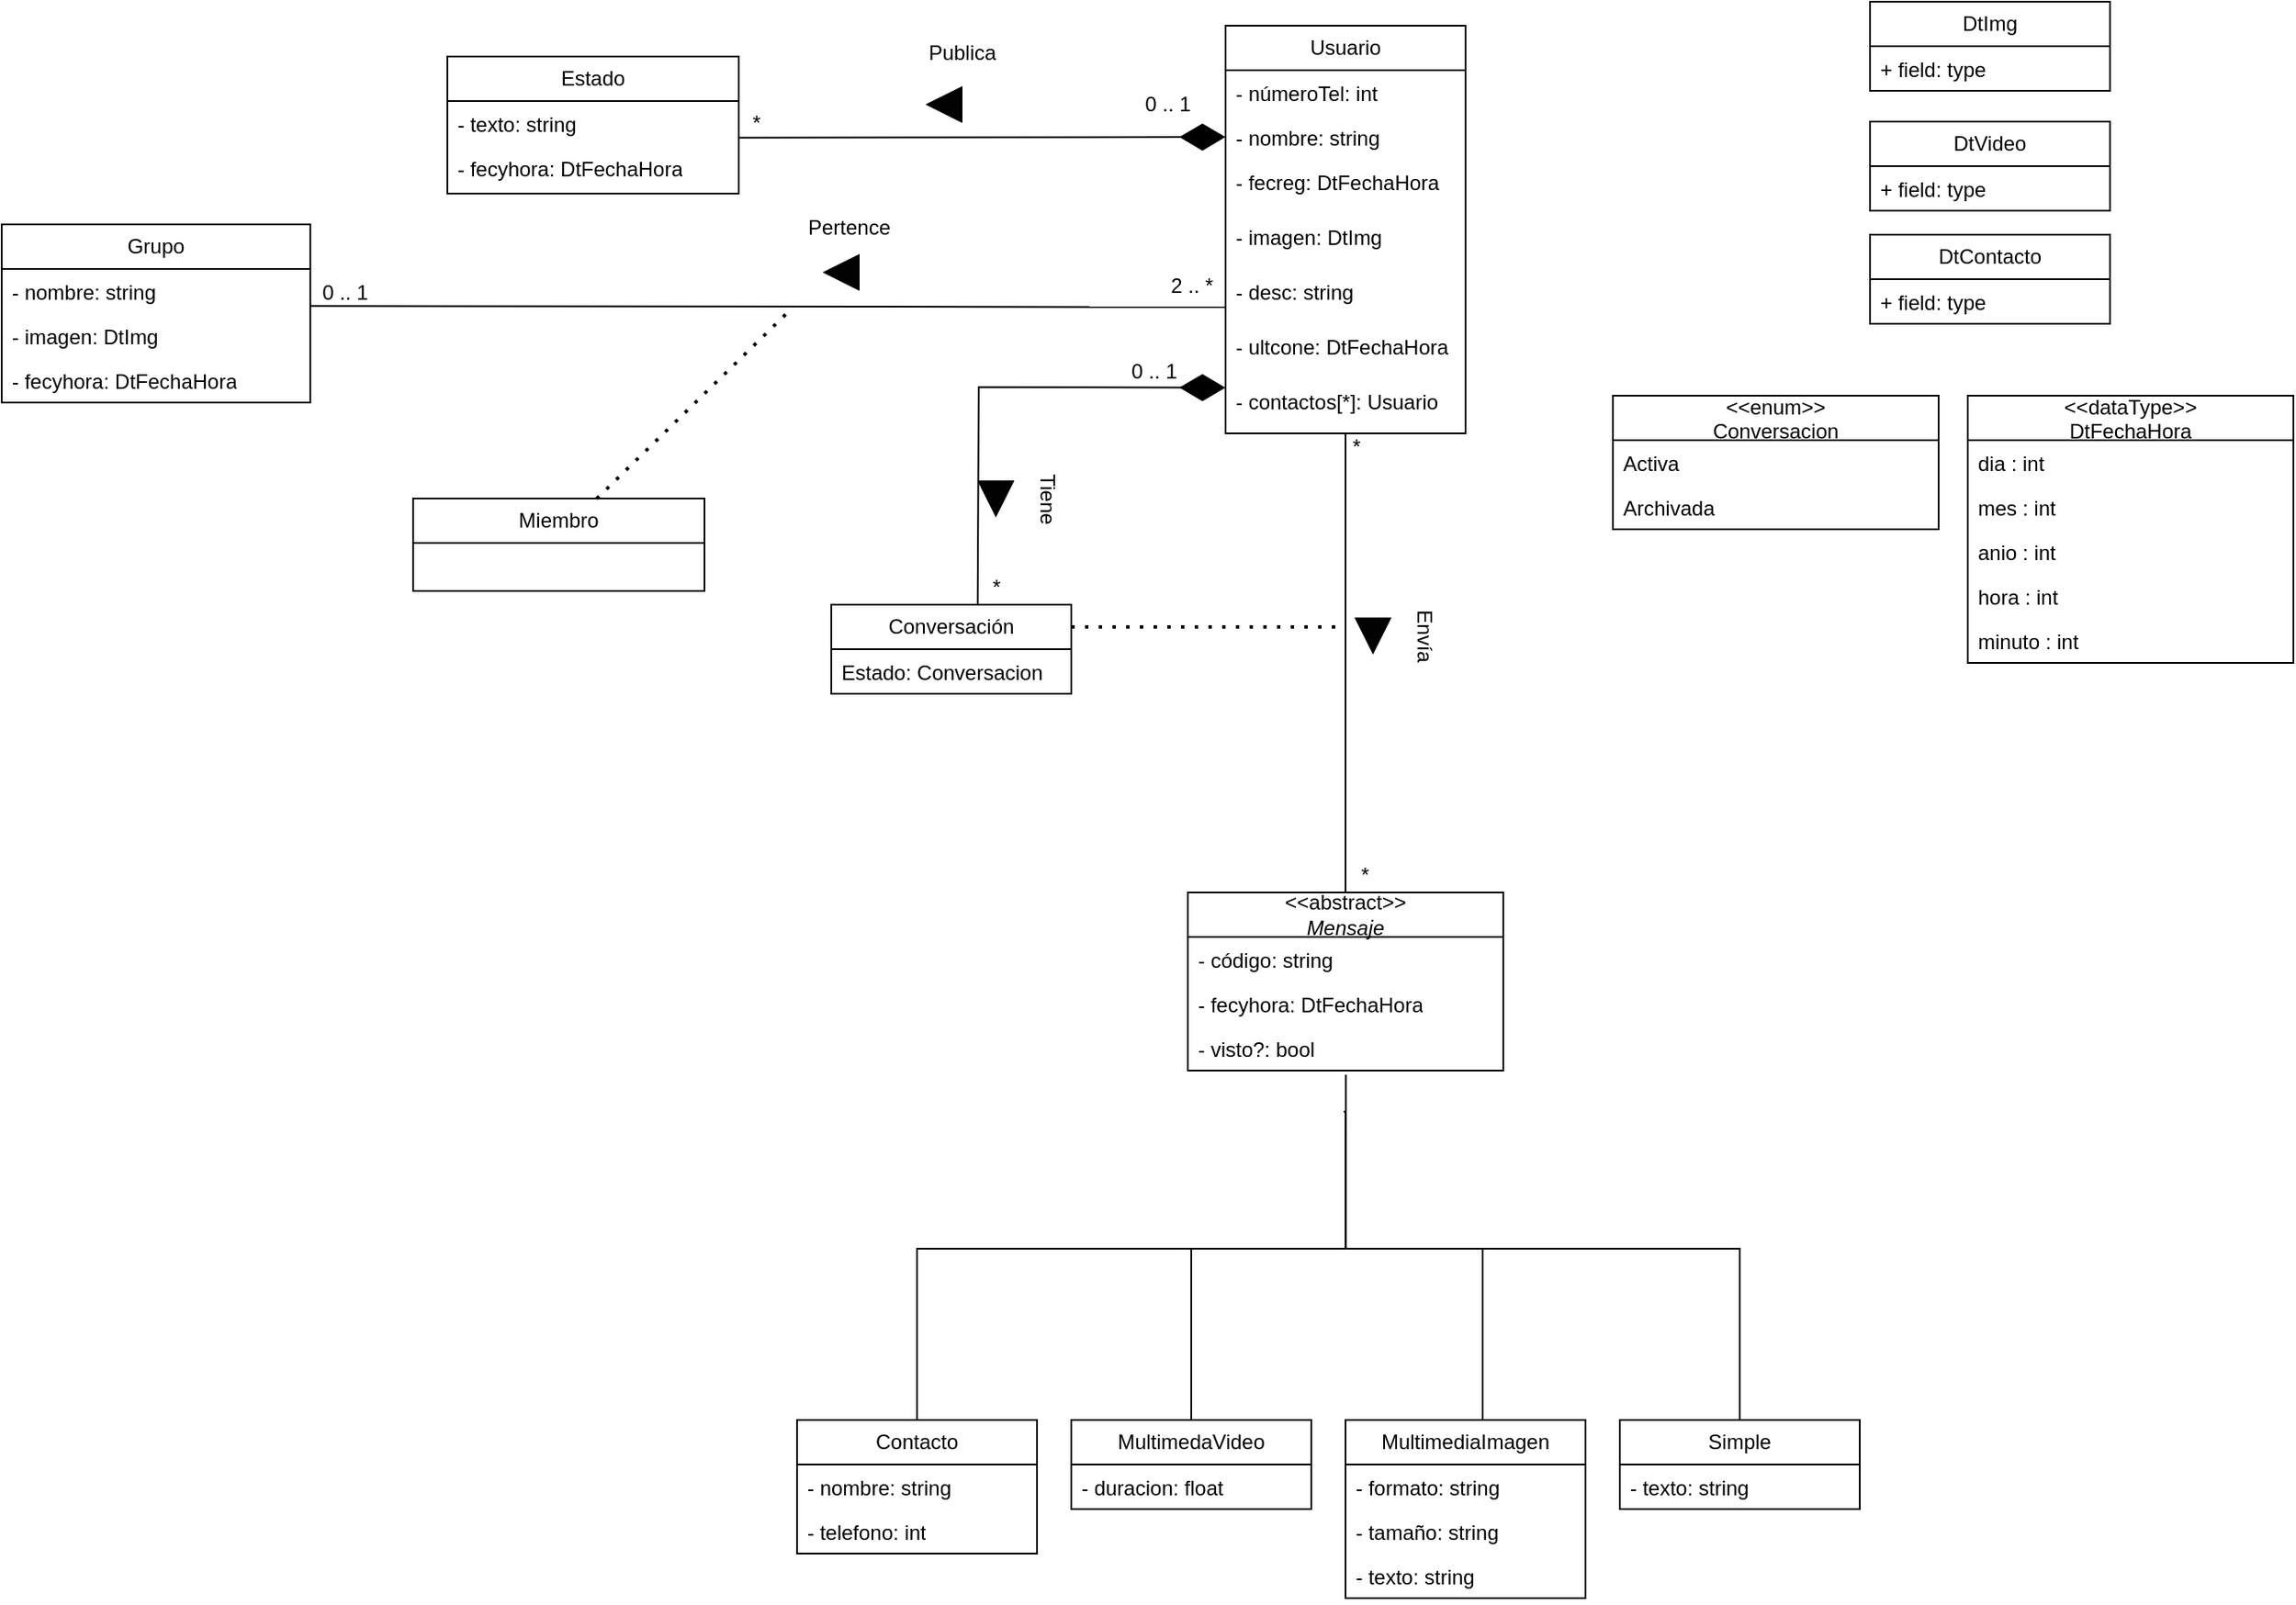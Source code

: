 <mxfile version="18.1.3" type="github">
  <diagram name="Página-1" id="QVLnC4AnkYZCNRtGmAld">
    <mxGraphModel dx="2782" dy="2054" grid="1" gridSize="10" guides="1" tooltips="1" connect="1" arrows="1" fold="1" page="1" pageScale="1" pageWidth="827" pageHeight="1169" math="0" shadow="0">
      <root>
        <mxCell id="0" />
        <mxCell id="1" parent="0" />
        <mxCell id="Fk1-uoyAOHc5jyS8UOM7-1" value="Usuario" style="swimlane;fontStyle=0;childLayout=stackLayout;horizontal=1;startSize=26;fillColor=none;horizontalStack=0;resizeParent=1;resizeParentMax=0;resizeLast=0;collapsible=1;marginBottom=0;whiteSpace=wrap;html=1;" parent="1" vertex="1">
          <mxGeometry x="354" y="-126" width="140" height="238" as="geometry" />
        </mxCell>
        <mxCell id="Fk1-uoyAOHc5jyS8UOM7-2" value="- númeroTel: int" style="text;strokeColor=none;fillColor=none;align=left;verticalAlign=top;spacingLeft=4;spacingRight=4;overflow=hidden;rotatable=0;points=[[0,0.5],[1,0.5]];portConstraint=eastwest;whiteSpace=wrap;html=1;" parent="Fk1-uoyAOHc5jyS8UOM7-1" vertex="1">
          <mxGeometry y="26" width="140" height="26" as="geometry" />
        </mxCell>
        <mxCell id="Fk1-uoyAOHc5jyS8UOM7-3" value="- nombre: string" style="text;strokeColor=none;fillColor=none;align=left;verticalAlign=top;spacingLeft=4;spacingRight=4;overflow=hidden;rotatable=0;points=[[0,0.5],[1,0.5]];portConstraint=eastwest;whiteSpace=wrap;html=1;" parent="Fk1-uoyAOHc5jyS8UOM7-1" vertex="1">
          <mxGeometry y="52" width="140" height="26" as="geometry" />
        </mxCell>
        <mxCell id="Fk1-uoyAOHc5jyS8UOM7-4" value="- fecreg: DtFechaHora" style="text;strokeColor=none;fillColor=none;align=left;verticalAlign=top;spacingLeft=4;spacingRight=4;overflow=hidden;rotatable=0;points=[[0,0.5],[1,0.5]];portConstraint=eastwest;whiteSpace=wrap;html=1;" parent="Fk1-uoyAOHc5jyS8UOM7-1" vertex="1">
          <mxGeometry y="78" width="140" height="32" as="geometry" />
        </mxCell>
        <mxCell id="Fk1-uoyAOHc5jyS8UOM7-24" value="- imagen: DtImg" style="text;strokeColor=none;fillColor=none;align=left;verticalAlign=top;spacingLeft=4;spacingRight=4;overflow=hidden;rotatable=0;points=[[0,0.5],[1,0.5]];portConstraint=eastwest;whiteSpace=wrap;html=1;" parent="Fk1-uoyAOHc5jyS8UOM7-1" vertex="1">
          <mxGeometry y="110" width="140" height="32" as="geometry" />
        </mxCell>
        <mxCell id="Fk1-uoyAOHc5jyS8UOM7-25" value="- desc: string" style="text;strokeColor=none;fillColor=none;align=left;verticalAlign=top;spacingLeft=4;spacingRight=4;overflow=hidden;rotatable=0;points=[[0,0.5],[1,0.5]];portConstraint=eastwest;whiteSpace=wrap;html=1;" parent="Fk1-uoyAOHc5jyS8UOM7-1" vertex="1">
          <mxGeometry y="142" width="140" height="32" as="geometry" />
        </mxCell>
        <mxCell id="Fk1-uoyAOHc5jyS8UOM7-26" value="- ultcone: DtFechaHora" style="text;strokeColor=none;fillColor=none;align=left;verticalAlign=top;spacingLeft=4;spacingRight=4;overflow=hidden;rotatable=0;points=[[0,0.5],[1,0.5]];portConstraint=eastwest;whiteSpace=wrap;html=1;" parent="Fk1-uoyAOHc5jyS8UOM7-1" vertex="1">
          <mxGeometry y="174" width="140" height="32" as="geometry" />
        </mxCell>
        <mxCell id="Fk1-uoyAOHc5jyS8UOM7-27" value="- contactos[*]: Usuario&amp;nbsp;" style="text;strokeColor=none;fillColor=none;align=left;verticalAlign=top;spacingLeft=4;spacingRight=4;overflow=hidden;rotatable=0;points=[[0,0.5],[1,0.5]];portConstraint=eastwest;whiteSpace=wrap;html=1;" parent="Fk1-uoyAOHc5jyS8UOM7-1" vertex="1">
          <mxGeometry y="206" width="140" height="32" as="geometry" />
        </mxCell>
        <mxCell id="Fk1-uoyAOHc5jyS8UOM7-5" value="Conversación" style="swimlane;fontStyle=0;childLayout=stackLayout;horizontal=1;startSize=26;fillColor=none;horizontalStack=0;resizeParent=1;resizeParentMax=0;resizeLast=0;collapsible=1;marginBottom=0;whiteSpace=wrap;html=1;" parent="1" vertex="1">
          <mxGeometry x="124" y="212" width="140" height="52" as="geometry" />
        </mxCell>
        <mxCell id="Fk1-uoyAOHc5jyS8UOM7-6" value="Estado: Conversacion" style="text;strokeColor=none;fillColor=none;align=left;verticalAlign=top;spacingLeft=4;spacingRight=4;overflow=hidden;rotatable=0;points=[[0,0.5],[1,0.5]];portConstraint=eastwest;whiteSpace=wrap;html=1;" parent="Fk1-uoyAOHc5jyS8UOM7-5" vertex="1">
          <mxGeometry y="26" width="140" height="26" as="geometry" />
        </mxCell>
        <mxCell id="Fk1-uoyAOHc5jyS8UOM7-9" value="&lt;div&gt;&amp;lt;&amp;lt;abstract&amp;gt;&amp;gt;&lt;br&gt;&lt;/div&gt;&lt;div&gt;&lt;i&gt;Mensaje&lt;/i&gt;&lt;/div&gt;" style="swimlane;fontStyle=0;childLayout=stackLayout;horizontal=1;startSize=26;fillColor=none;horizontalStack=0;resizeParent=1;resizeParentMax=0;resizeLast=0;collapsible=1;marginBottom=0;whiteSpace=wrap;html=1;" parent="1" vertex="1">
          <mxGeometry x="332" y="380" width="184" height="104" as="geometry" />
        </mxCell>
        <mxCell id="Fk1-uoyAOHc5jyS8UOM7-10" value="- código: string" style="text;strokeColor=none;fillColor=none;align=left;verticalAlign=top;spacingLeft=4;spacingRight=4;overflow=hidden;rotatable=0;points=[[0,0.5],[1,0.5]];portConstraint=eastwest;whiteSpace=wrap;html=1;" parent="Fk1-uoyAOHc5jyS8UOM7-9" vertex="1">
          <mxGeometry y="26" width="184" height="26" as="geometry" />
        </mxCell>
        <mxCell id="Fk1-uoyAOHc5jyS8UOM7-11" value="- fecyhora: DtFechaHora" style="text;strokeColor=none;fillColor=none;align=left;verticalAlign=top;spacingLeft=4;spacingRight=4;overflow=hidden;rotatable=0;points=[[0,0.5],[1,0.5]];portConstraint=eastwest;whiteSpace=wrap;html=1;" parent="Fk1-uoyAOHc5jyS8UOM7-9" vertex="1">
          <mxGeometry y="52" width="184" height="26" as="geometry" />
        </mxCell>
        <mxCell id="Fk1-uoyAOHc5jyS8UOM7-28" value="- visto?: bool" style="text;strokeColor=none;fillColor=none;align=left;verticalAlign=top;spacingLeft=4;spacingRight=4;overflow=hidden;rotatable=0;points=[[0,0.5],[1,0.5]];portConstraint=eastwest;whiteSpace=wrap;html=1;" parent="Fk1-uoyAOHc5jyS8UOM7-9" vertex="1">
          <mxGeometry y="78" width="184" height="26" as="geometry" />
        </mxCell>
        <mxCell id="Fk1-uoyAOHc5jyS8UOM7-13" value="Grupo" style="swimlane;fontStyle=0;childLayout=stackLayout;horizontal=1;startSize=26;fillColor=none;horizontalStack=0;resizeParent=1;resizeParentMax=0;resizeLast=0;collapsible=1;marginBottom=0;whiteSpace=wrap;html=1;" parent="1" vertex="1">
          <mxGeometry x="-360" y="-10" width="180" height="104" as="geometry" />
        </mxCell>
        <mxCell id="Fk1-uoyAOHc5jyS8UOM7-14" value="- nombre: string" style="text;strokeColor=none;fillColor=none;align=left;verticalAlign=top;spacingLeft=4;spacingRight=4;overflow=hidden;rotatable=0;points=[[0,0.5],[1,0.5]];portConstraint=eastwest;whiteSpace=wrap;html=1;" parent="Fk1-uoyAOHc5jyS8UOM7-13" vertex="1">
          <mxGeometry y="26" width="180" height="26" as="geometry" />
        </mxCell>
        <mxCell id="Fk1-uoyAOHc5jyS8UOM7-15" value="- imagen: DtImg" style="text;strokeColor=none;fillColor=none;align=left;verticalAlign=top;spacingLeft=4;spacingRight=4;overflow=hidden;rotatable=0;points=[[0,0.5],[1,0.5]];portConstraint=eastwest;whiteSpace=wrap;html=1;" parent="Fk1-uoyAOHc5jyS8UOM7-13" vertex="1">
          <mxGeometry y="52" width="180" height="26" as="geometry" />
        </mxCell>
        <mxCell id="Fk1-uoyAOHc5jyS8UOM7-16" value="- fecyhora: DtFechaHora" style="text;strokeColor=none;fillColor=none;align=left;verticalAlign=top;spacingLeft=4;spacingRight=4;overflow=hidden;rotatable=0;points=[[0,0.5],[1,0.5]];portConstraint=eastwest;whiteSpace=wrap;html=1;" parent="Fk1-uoyAOHc5jyS8UOM7-13" vertex="1">
          <mxGeometry y="78" width="180" height="26" as="geometry" />
        </mxCell>
        <mxCell id="Fk1-uoyAOHc5jyS8UOM7-17" value="Estado" style="swimlane;fontStyle=0;childLayout=stackLayout;horizontal=1;startSize=26;fillColor=none;horizontalStack=0;resizeParent=1;resizeParentMax=0;resizeLast=0;collapsible=1;marginBottom=0;whiteSpace=wrap;html=1;" parent="1" vertex="1">
          <mxGeometry x="-100" y="-108" width="170" height="80" as="geometry" />
        </mxCell>
        <mxCell id="Fk1-uoyAOHc5jyS8UOM7-18" value="- texto: string" style="text;strokeColor=none;fillColor=none;align=left;verticalAlign=top;spacingLeft=4;spacingRight=4;overflow=hidden;rotatable=0;points=[[0,0.5],[1,0.5]];portConstraint=eastwest;whiteSpace=wrap;html=1;" parent="Fk1-uoyAOHc5jyS8UOM7-17" vertex="1">
          <mxGeometry y="26" width="170" height="26" as="geometry" />
        </mxCell>
        <mxCell id="Fk1-uoyAOHc5jyS8UOM7-19" value="- fecyhora: DtFechaHora" style="text;strokeColor=none;fillColor=none;align=left;verticalAlign=top;spacingLeft=4;spacingRight=4;overflow=hidden;rotatable=0;points=[[0,0.5],[1,0.5]];portConstraint=eastwest;whiteSpace=wrap;html=1;" parent="Fk1-uoyAOHc5jyS8UOM7-17" vertex="1">
          <mxGeometry y="52" width="170" height="28" as="geometry" />
        </mxCell>
        <mxCell id="Fk1-uoyAOHc5jyS8UOM7-30" value="" style="endArrow=none;html=1;edgeStyle=orthogonalEdgeStyle;rounded=0;" parent="1" target="Fk1-uoyAOHc5jyS8UOM7-33" edge="1">
          <mxGeometry relative="1" as="geometry">
            <mxPoint x="424" y="508" as="sourcePoint" />
            <mxPoint x="574" y="648" as="targetPoint" />
            <Array as="points">
              <mxPoint x="424" y="509" />
              <mxPoint x="424" y="588" />
              <mxPoint x="654" y="588" />
            </Array>
          </mxGeometry>
        </mxCell>
        <mxCell id="Fk1-uoyAOHc5jyS8UOM7-33" value="Simple" style="swimlane;fontStyle=0;childLayout=stackLayout;horizontal=1;startSize=26;fillColor=none;horizontalStack=0;resizeParent=1;resizeParentMax=0;resizeLast=0;collapsible=1;marginBottom=0;whiteSpace=wrap;html=1;" parent="1" vertex="1">
          <mxGeometry x="584" y="688" width="140" height="52" as="geometry" />
        </mxCell>
        <mxCell id="Fk1-uoyAOHc5jyS8UOM7-34" value="- texto: string" style="text;strokeColor=none;fillColor=none;align=left;verticalAlign=top;spacingLeft=4;spacingRight=4;overflow=hidden;rotatable=0;points=[[0,0.5],[1,0.5]];portConstraint=eastwest;whiteSpace=wrap;html=1;" parent="Fk1-uoyAOHc5jyS8UOM7-33" vertex="1">
          <mxGeometry y="26" width="140" height="26" as="geometry" />
        </mxCell>
        <mxCell id="Fk1-uoyAOHc5jyS8UOM7-37" value="DtImg" style="swimlane;fontStyle=0;childLayout=stackLayout;horizontal=1;startSize=26;fillColor=none;horizontalStack=0;resizeParent=1;resizeParentMax=0;resizeLast=0;collapsible=1;marginBottom=0;whiteSpace=wrap;html=1;" parent="1" vertex="1">
          <mxGeometry x="730" y="-140" width="140" height="52" as="geometry" />
        </mxCell>
        <mxCell id="Fk1-uoyAOHc5jyS8UOM7-38" value="+ field: type" style="text;strokeColor=none;fillColor=none;align=left;verticalAlign=top;spacingLeft=4;spacingRight=4;overflow=hidden;rotatable=0;points=[[0,0.5],[1,0.5]];portConstraint=eastwest;whiteSpace=wrap;html=1;" parent="Fk1-uoyAOHc5jyS8UOM7-37" vertex="1">
          <mxGeometry y="26" width="140" height="26" as="geometry" />
        </mxCell>
        <mxCell id="Fk1-uoyAOHc5jyS8UOM7-41" value="DtVideo" style="swimlane;fontStyle=0;childLayout=stackLayout;horizontal=1;startSize=26;fillColor=none;horizontalStack=0;resizeParent=1;resizeParentMax=0;resizeLast=0;collapsible=1;marginBottom=0;whiteSpace=wrap;html=1;" parent="1" vertex="1">
          <mxGeometry x="730" y="-70" width="140" height="52" as="geometry" />
        </mxCell>
        <mxCell id="Fk1-uoyAOHc5jyS8UOM7-42" value="+ field: type" style="text;strokeColor=none;fillColor=none;align=left;verticalAlign=top;spacingLeft=4;spacingRight=4;overflow=hidden;rotatable=0;points=[[0,0.5],[1,0.5]];portConstraint=eastwest;whiteSpace=wrap;html=1;" parent="Fk1-uoyAOHc5jyS8UOM7-41" vertex="1">
          <mxGeometry y="26" width="140" height="26" as="geometry" />
        </mxCell>
        <mxCell id="Fk1-uoyAOHc5jyS8UOM7-50" value="" style="endArrow=none;html=1;edgeStyle=orthogonalEdgeStyle;rounded=0;exitX=0.501;exitY=1.092;exitDx=0;exitDy=0;exitPerimeter=0;" parent="1" source="Fk1-uoyAOHc5jyS8UOM7-28" target="Fk1-uoyAOHc5jyS8UOM7-53" edge="1">
          <mxGeometry relative="1" as="geometry">
            <mxPoint x="304" y="548" as="sourcePoint" />
            <mxPoint x="464" y="698" as="targetPoint" />
            <Array as="points">
              <mxPoint x="424" y="588" />
              <mxPoint x="504" y="588" />
            </Array>
          </mxGeometry>
        </mxCell>
        <mxCell id="Fk1-uoyAOHc5jyS8UOM7-53" value="MultimediaImagen" style="swimlane;fontStyle=0;childLayout=stackLayout;horizontal=1;startSize=26;fillColor=none;horizontalStack=0;resizeParent=1;resizeParentMax=0;resizeLast=0;collapsible=1;marginBottom=0;whiteSpace=wrap;html=1;" parent="1" vertex="1">
          <mxGeometry x="424" y="688" width="140" height="104" as="geometry" />
        </mxCell>
        <mxCell id="Fk1-uoyAOHc5jyS8UOM7-54" value="- formato: string" style="text;strokeColor=none;fillColor=none;align=left;verticalAlign=top;spacingLeft=4;spacingRight=4;overflow=hidden;rotatable=0;points=[[0,0.5],[1,0.5]];portConstraint=eastwest;whiteSpace=wrap;html=1;" parent="Fk1-uoyAOHc5jyS8UOM7-53" vertex="1">
          <mxGeometry y="26" width="140" height="26" as="geometry" />
        </mxCell>
        <mxCell id="Fk1-uoyAOHc5jyS8UOM7-55" value="- tamaño: string" style="text;strokeColor=none;fillColor=none;align=left;verticalAlign=top;spacingLeft=4;spacingRight=4;overflow=hidden;rotatable=0;points=[[0,0.5],[1,0.5]];portConstraint=eastwest;whiteSpace=wrap;html=1;" parent="Fk1-uoyAOHc5jyS8UOM7-53" vertex="1">
          <mxGeometry y="52" width="140" height="26" as="geometry" />
        </mxCell>
        <mxCell id="Fk1-uoyAOHc5jyS8UOM7-56" value="- texto: string" style="text;strokeColor=none;fillColor=none;align=left;verticalAlign=top;spacingLeft=4;spacingRight=4;overflow=hidden;rotatable=0;points=[[0,0.5],[1,0.5]];portConstraint=eastwest;whiteSpace=wrap;html=1;" parent="Fk1-uoyAOHc5jyS8UOM7-53" vertex="1">
          <mxGeometry y="78" width="140" height="26" as="geometry" />
        </mxCell>
        <mxCell id="Fk1-uoyAOHc5jyS8UOM7-57" value="" style="endArrow=none;html=1;edgeStyle=orthogonalEdgeStyle;rounded=0;" parent="1" target="Fk1-uoyAOHc5jyS8UOM7-60" edge="1">
          <mxGeometry relative="1" as="geometry">
            <mxPoint x="424" y="508" as="sourcePoint" />
            <mxPoint x="314" y="668" as="targetPoint" />
            <Array as="points">
              <mxPoint x="424" y="588" />
              <mxPoint x="334" y="588" />
            </Array>
          </mxGeometry>
        </mxCell>
        <mxCell id="Fk1-uoyAOHc5jyS8UOM7-60" value="MultimedaVideo" style="swimlane;fontStyle=0;childLayout=stackLayout;horizontal=1;startSize=26;fillColor=none;horizontalStack=0;resizeParent=1;resizeParentMax=0;resizeLast=0;collapsible=1;marginBottom=0;whiteSpace=wrap;html=1;" parent="1" vertex="1">
          <mxGeometry x="264" y="688" width="140" height="52" as="geometry" />
        </mxCell>
        <mxCell id="Fk1-uoyAOHc5jyS8UOM7-61" value="- duracion: float" style="text;strokeColor=none;fillColor=none;align=left;verticalAlign=top;spacingLeft=4;spacingRight=4;overflow=hidden;rotatable=0;points=[[0,0.5],[1,0.5]];portConstraint=eastwest;whiteSpace=wrap;html=1;" parent="Fk1-uoyAOHc5jyS8UOM7-60" vertex="1">
          <mxGeometry y="26" width="140" height="26" as="geometry" />
        </mxCell>
        <mxCell id="Fk1-uoyAOHc5jyS8UOM7-64" value="DtContacto" style="swimlane;fontStyle=0;childLayout=stackLayout;horizontal=1;startSize=26;fillColor=none;horizontalStack=0;resizeParent=1;resizeParentMax=0;resizeLast=0;collapsible=1;marginBottom=0;whiteSpace=wrap;html=1;" parent="1" vertex="1">
          <mxGeometry x="730" y="-4" width="140" height="52" as="geometry" />
        </mxCell>
        <mxCell id="Fk1-uoyAOHc5jyS8UOM7-65" value="+ field: type" style="text;strokeColor=none;fillColor=none;align=left;verticalAlign=top;spacingLeft=4;spacingRight=4;overflow=hidden;rotatable=0;points=[[0,0.5],[1,0.5]];portConstraint=eastwest;whiteSpace=wrap;html=1;" parent="Fk1-uoyAOHc5jyS8UOM7-64" vertex="1">
          <mxGeometry y="26" width="140" height="26" as="geometry" />
        </mxCell>
        <mxCell id="Fk1-uoyAOHc5jyS8UOM7-68" value="" style="endArrow=none;html=1;edgeStyle=orthogonalEdgeStyle;rounded=0;" parent="1" target="Fk1-uoyAOHc5jyS8UOM7-75" edge="1">
          <mxGeometry relative="1" as="geometry">
            <mxPoint x="423" y="508" as="sourcePoint" />
            <mxPoint x="184" y="658" as="targetPoint" />
            <Array as="points">
              <mxPoint x="424" y="508" />
              <mxPoint x="424" y="588" />
              <mxPoint x="174" y="588" />
            </Array>
          </mxGeometry>
        </mxCell>
        <mxCell id="Fk1-uoyAOHc5jyS8UOM7-75" value="Contacto" style="swimlane;fontStyle=0;childLayout=stackLayout;horizontal=1;startSize=26;fillColor=none;horizontalStack=0;resizeParent=1;resizeParentMax=0;resizeLast=0;collapsible=1;marginBottom=0;whiteSpace=wrap;html=1;" parent="1" vertex="1">
          <mxGeometry x="104" y="688" width="140" height="78" as="geometry" />
        </mxCell>
        <mxCell id="Fk1-uoyAOHc5jyS8UOM7-76" value="- nombre: string" style="text;strokeColor=none;fillColor=none;align=left;verticalAlign=top;spacingLeft=4;spacingRight=4;overflow=hidden;rotatable=0;points=[[0,0.5],[1,0.5]];portConstraint=eastwest;whiteSpace=wrap;html=1;" parent="Fk1-uoyAOHc5jyS8UOM7-75" vertex="1">
          <mxGeometry y="26" width="140" height="26" as="geometry" />
        </mxCell>
        <mxCell id="Fk1-uoyAOHc5jyS8UOM7-77" value="- telefono: int" style="text;strokeColor=none;fillColor=none;align=left;verticalAlign=top;spacingLeft=4;spacingRight=4;overflow=hidden;rotatable=0;points=[[0,0.5],[1,0.5]];portConstraint=eastwest;whiteSpace=wrap;html=1;" parent="Fk1-uoyAOHc5jyS8UOM7-75" vertex="1">
          <mxGeometry y="52" width="140" height="26" as="geometry" />
        </mxCell>
        <mxCell id="r634UCGEnrgAC-ZOyKJP-1" value="" style="endArrow=none;html=1;rounded=0;entryX=0.5;entryY=1;entryDx=0;entryDy=0;exitX=0.5;exitY=0;exitDx=0;exitDy=0;" edge="1" parent="1" source="Fk1-uoyAOHc5jyS8UOM7-9" target="Fk1-uoyAOHc5jyS8UOM7-1">
          <mxGeometry width="50" height="50" relative="1" as="geometry">
            <mxPoint x="270" y="440" as="sourcePoint" />
            <mxPoint x="400" y="330" as="targetPoint" />
          </mxGeometry>
        </mxCell>
        <mxCell id="r634UCGEnrgAC-ZOyKJP-2" value="" style="endArrow=none;dashed=1;html=1;dashPattern=1 3;strokeWidth=2;rounded=0;exitX=1;exitY=0.25;exitDx=0;exitDy=0;" edge="1" parent="1" source="Fk1-uoyAOHc5jyS8UOM7-5">
          <mxGeometry width="50" height="50" relative="1" as="geometry">
            <mxPoint x="330" y="280" as="sourcePoint" />
            <mxPoint x="420" y="225" as="targetPoint" />
          </mxGeometry>
        </mxCell>
        <mxCell id="r634UCGEnrgAC-ZOyKJP-3" value="" style="triangle;whiteSpace=wrap;html=1;rotation=90;fillColor=#030203;" vertex="1" parent="1">
          <mxGeometry x="430" y="220" width="20" height="20" as="geometry" />
        </mxCell>
        <mxCell id="r634UCGEnrgAC-ZOyKJP-4" value="Envía" style="text;html=1;align=center;verticalAlign=middle;resizable=0;points=[];autosize=1;strokeColor=none;fillColor=none;rotation=90;" vertex="1" parent="1">
          <mxGeometry x="445" y="220" width="50" height="20" as="geometry" />
        </mxCell>
        <mxCell id="r634UCGEnrgAC-ZOyKJP-5" value="*" style="text;html=1;align=center;verticalAlign=middle;resizable=0;points=[];autosize=1;strokeColor=none;fillColor=none;" vertex="1" parent="1">
          <mxGeometry x="420" y="110" width="20" height="20" as="geometry" />
        </mxCell>
        <mxCell id="r634UCGEnrgAC-ZOyKJP-6" value="*" style="text;html=1;align=center;verticalAlign=middle;resizable=0;points=[];autosize=1;strokeColor=none;fillColor=none;" vertex="1" parent="1">
          <mxGeometry x="425" y="360" width="20" height="20" as="geometry" />
        </mxCell>
        <mxCell id="r634UCGEnrgAC-ZOyKJP-8" value="0 .. 1" style="text;html=1;align=center;verticalAlign=middle;resizable=0;points=[];autosize=1;strokeColor=none;fillColor=none;" vertex="1" parent="1">
          <mxGeometry x="292" y="66" width="40" height="20" as="geometry" />
        </mxCell>
        <mxCell id="r634UCGEnrgAC-ZOyKJP-9" value="*" style="text;html=1;align=center;verticalAlign=middle;resizable=0;points=[];autosize=1;strokeColor=none;fillColor=none;" vertex="1" parent="1">
          <mxGeometry x="210" y="192" width="20" height="20" as="geometry" />
        </mxCell>
        <mxCell id="r634UCGEnrgAC-ZOyKJP-10" value="" style="endArrow=diamondThin;endFill=1;endSize=24;html=1;rounded=0;exitX=0.61;exitY=0.007;exitDx=0;exitDy=0;exitPerimeter=0;entryX=0;entryY=0.167;entryDx=0;entryDy=0;entryPerimeter=0;" edge="1" parent="1" source="Fk1-uoyAOHc5jyS8UOM7-5" target="Fk1-uoyAOHc5jyS8UOM7-27">
          <mxGeometry width="160" relative="1" as="geometry">
            <mxPoint x="210" y="210" as="sourcePoint" />
            <mxPoint x="354" as="targetPoint" />
            <Array as="points">
              <mxPoint x="210" y="85" />
            </Array>
          </mxGeometry>
        </mxCell>
        <mxCell id="r634UCGEnrgAC-ZOyKJP-13" value="*" style="text;html=1;align=center;verticalAlign=middle;resizable=0;points=[];autosize=1;strokeColor=none;fillColor=none;" vertex="1" parent="1">
          <mxGeometry x="70" y="-79" width="20" height="20" as="geometry" />
        </mxCell>
        <mxCell id="r634UCGEnrgAC-ZOyKJP-14" value="&lt;div&gt;0 .. 1&lt;/div&gt;" style="text;html=1;align=center;verticalAlign=middle;resizable=0;points=[];autosize=1;strokeColor=none;fillColor=none;" vertex="1" parent="1">
          <mxGeometry x="300" y="-90" width="40" height="20" as="geometry" />
        </mxCell>
        <mxCell id="r634UCGEnrgAC-ZOyKJP-15" value="" style="endArrow=diamondThin;endFill=1;endSize=24;html=1;rounded=0;entryX=0;entryY=0.5;entryDx=0;entryDy=0;exitX=1.001;exitY=0.822;exitDx=0;exitDy=0;exitPerimeter=0;" edge="1" parent="1" source="Fk1-uoyAOHc5jyS8UOM7-18" target="Fk1-uoyAOHc5jyS8UOM7-3">
          <mxGeometry width="160" relative="1" as="geometry">
            <mxPoint x="90" y="-50" as="sourcePoint" />
            <mxPoint x="264" y="-59.69" as="targetPoint" />
          </mxGeometry>
        </mxCell>
        <mxCell id="r634UCGEnrgAC-ZOyKJP-16" value="&#xa;&lt;&lt;dataType&gt;&gt;&#xa;DtFechaHora&#xa;" style="swimlane;fontStyle=0;childLayout=stackLayout;horizontal=1;startSize=26;fillColor=none;horizontalStack=0;resizeParent=1;resizeParentMax=0;resizeLast=0;collapsible=1;marginBottom=0;" vertex="1" parent="1">
          <mxGeometry x="787" y="90" width="190" height="156" as="geometry" />
        </mxCell>
        <mxCell id="r634UCGEnrgAC-ZOyKJP-17" value="dia : int" style="text;strokeColor=none;fillColor=none;align=left;verticalAlign=top;spacingLeft=4;spacingRight=4;overflow=hidden;rotatable=0;points=[[0,0.5],[1,0.5]];portConstraint=eastwest;" vertex="1" parent="r634UCGEnrgAC-ZOyKJP-16">
          <mxGeometry y="26" width="190" height="26" as="geometry" />
        </mxCell>
        <mxCell id="r634UCGEnrgAC-ZOyKJP-18" value="mes : int" style="text;strokeColor=none;fillColor=none;align=left;verticalAlign=top;spacingLeft=4;spacingRight=4;overflow=hidden;rotatable=0;points=[[0,0.5],[1,0.5]];portConstraint=eastwest;" vertex="1" parent="r634UCGEnrgAC-ZOyKJP-16">
          <mxGeometry y="52" width="190" height="26" as="geometry" />
        </mxCell>
        <mxCell id="r634UCGEnrgAC-ZOyKJP-19" value="anio : int" style="text;strokeColor=none;fillColor=none;align=left;verticalAlign=top;spacingLeft=4;spacingRight=4;overflow=hidden;rotatable=0;points=[[0,0.5],[1,0.5]];portConstraint=eastwest;" vertex="1" parent="r634UCGEnrgAC-ZOyKJP-16">
          <mxGeometry y="78" width="190" height="26" as="geometry" />
        </mxCell>
        <mxCell id="r634UCGEnrgAC-ZOyKJP-20" value="hora : int" style="text;strokeColor=none;fillColor=none;align=left;verticalAlign=top;spacingLeft=4;spacingRight=4;overflow=hidden;rotatable=0;points=[[0,0.5],[1,0.5]];portConstraint=eastwest;" vertex="1" parent="r634UCGEnrgAC-ZOyKJP-16">
          <mxGeometry y="104" width="190" height="26" as="geometry" />
        </mxCell>
        <mxCell id="r634UCGEnrgAC-ZOyKJP-21" value="minuto : int" style="text;strokeColor=none;fillColor=none;align=left;verticalAlign=top;spacingLeft=4;spacingRight=4;overflow=hidden;rotatable=0;points=[[0,0.5],[1,0.5]];portConstraint=eastwest;" vertex="1" parent="r634UCGEnrgAC-ZOyKJP-16">
          <mxGeometry y="130" width="190" height="26" as="geometry" />
        </mxCell>
        <mxCell id="r634UCGEnrgAC-ZOyKJP-22" value="" style="triangle;whiteSpace=wrap;html=1;rotation=-180;fillColor=#030203;" vertex="1" parent="1">
          <mxGeometry x="180" y="-90" width="20" height="20" as="geometry" />
        </mxCell>
        <mxCell id="r634UCGEnrgAC-ZOyKJP-23" value="Publica" style="text;html=1;align=center;verticalAlign=middle;resizable=0;points=[];autosize=1;strokeColor=none;fillColor=none;rotation=0;" vertex="1" parent="1">
          <mxGeometry x="170" y="-120" width="60" height="20" as="geometry" />
        </mxCell>
        <mxCell id="r634UCGEnrgAC-ZOyKJP-24" value="&#xa;&#xa;&lt;&lt;enum&gt;&gt;&#xa;Conversacion&#xa;&#xa;" style="swimlane;fontStyle=0;childLayout=stackLayout;horizontal=1;startSize=26;fillColor=none;horizontalStack=0;resizeParent=1;resizeParentMax=0;resizeLast=0;collapsible=1;marginBottom=0;" vertex="1" parent="1">
          <mxGeometry x="580" y="90" width="190" height="78" as="geometry" />
        </mxCell>
        <mxCell id="r634UCGEnrgAC-ZOyKJP-25" value="Activa" style="text;strokeColor=none;fillColor=none;align=left;verticalAlign=top;spacingLeft=4;spacingRight=4;overflow=hidden;rotatable=0;points=[[0,0.5],[1,0.5]];portConstraint=eastwest;" vertex="1" parent="r634UCGEnrgAC-ZOyKJP-24">
          <mxGeometry y="26" width="190" height="26" as="geometry" />
        </mxCell>
        <mxCell id="r634UCGEnrgAC-ZOyKJP-26" value="Archivada" style="text;strokeColor=none;fillColor=none;align=left;verticalAlign=top;spacingLeft=4;spacingRight=4;overflow=hidden;rotatable=0;points=[[0,0.5],[1,0.5]];portConstraint=eastwest;" vertex="1" parent="r634UCGEnrgAC-ZOyKJP-24">
          <mxGeometry y="52" width="190" height="26" as="geometry" />
        </mxCell>
        <mxCell id="r634UCGEnrgAC-ZOyKJP-30" value="" style="triangle;whiteSpace=wrap;html=1;rotation=90;fillColor=#030203;" vertex="1" parent="1">
          <mxGeometry x="210" y="140" width="20" height="20" as="geometry" />
        </mxCell>
        <mxCell id="r634UCGEnrgAC-ZOyKJP-31" value="Tiene" style="text;html=1;align=center;verticalAlign=middle;resizable=0;points=[];autosize=1;strokeColor=none;fillColor=none;rotation=90;" vertex="1" parent="1">
          <mxGeometry x="225" y="140" width="50" height="20" as="geometry" />
        </mxCell>
        <mxCell id="r634UCGEnrgAC-ZOyKJP-36" value="" style="endArrow=none;html=1;rounded=0;exitX=1.002;exitY=0.832;exitDx=0;exitDy=0;exitPerimeter=0;entryX=-0.003;entryY=0.697;entryDx=0;entryDy=0;entryPerimeter=0;" edge="1" parent="1" source="Fk1-uoyAOHc5jyS8UOM7-14" target="Fk1-uoyAOHc5jyS8UOM7-25">
          <mxGeometry width="50" height="50" relative="1" as="geometry">
            <mxPoint x="10" y="284" as="sourcePoint" />
            <mxPoint x="350" y="38" as="targetPoint" />
          </mxGeometry>
        </mxCell>
        <mxCell id="r634UCGEnrgAC-ZOyKJP-37" value="2 .. *" style="text;html=1;align=center;verticalAlign=middle;resizable=0;points=[];autosize=1;strokeColor=none;fillColor=none;" vertex="1" parent="1">
          <mxGeometry x="314" y="16" width="40" height="20" as="geometry" />
        </mxCell>
        <mxCell id="r634UCGEnrgAC-ZOyKJP-40" value="0 .. 1" style="text;html=1;align=center;verticalAlign=middle;resizable=0;points=[];autosize=1;strokeColor=none;fillColor=none;" vertex="1" parent="1">
          <mxGeometry x="-180" y="20" width="40" height="20" as="geometry" />
        </mxCell>
        <mxCell id="r634UCGEnrgAC-ZOyKJP-44" value="" style="triangle;whiteSpace=wrap;html=1;rotation=-180;fillColor=#030203;" vertex="1" parent="1">
          <mxGeometry x="120" y="8" width="20" height="20" as="geometry" />
        </mxCell>
        <mxCell id="r634UCGEnrgAC-ZOyKJP-45" value="Pertence" style="text;html=1;align=center;verticalAlign=middle;resizable=0;points=[];autosize=1;strokeColor=none;fillColor=none;rotation=0;" vertex="1" parent="1">
          <mxGeometry x="104" y="-18" width="60" height="20" as="geometry" />
        </mxCell>
        <mxCell id="r634UCGEnrgAC-ZOyKJP-46" value="Miembro" style="swimlane;fontStyle=0;childLayout=stackLayout;horizontal=1;startSize=26;fillColor=none;horizontalStack=0;resizeParent=1;resizeParentMax=0;resizeLast=0;collapsible=1;marginBottom=0;whiteSpace=wrap;html=1;" vertex="1" parent="1">
          <mxGeometry x="-120" y="150" width="170" height="54" as="geometry" />
        </mxCell>
        <mxCell id="r634UCGEnrgAC-ZOyKJP-48" value="&lt;div&gt;&lt;br&gt;&lt;/div&gt;&lt;div&gt;&lt;br&gt;&lt;/div&gt;" style="text;strokeColor=none;fillColor=none;align=left;verticalAlign=top;spacingLeft=4;spacingRight=4;overflow=hidden;rotatable=0;points=[[0,0.5],[1,0.5]];portConstraint=eastwest;whiteSpace=wrap;html=1;" vertex="1" parent="r634UCGEnrgAC-ZOyKJP-46">
          <mxGeometry y="26" width="170" height="28" as="geometry" />
        </mxCell>
        <mxCell id="r634UCGEnrgAC-ZOyKJP-49" value="" style="endArrow=none;dashed=1;html=1;dashPattern=1 3;strokeWidth=2;rounded=0;exitX=0.63;exitY=0.003;exitDx=0;exitDy=0;exitPerimeter=0;" edge="1" parent="1" source="r634UCGEnrgAC-ZOyKJP-46">
          <mxGeometry width="50" height="50" relative="1" as="geometry">
            <mxPoint y="86" as="sourcePoint" />
            <mxPoint x="100" y="40" as="targetPoint" />
          </mxGeometry>
        </mxCell>
      </root>
    </mxGraphModel>
  </diagram>
</mxfile>

